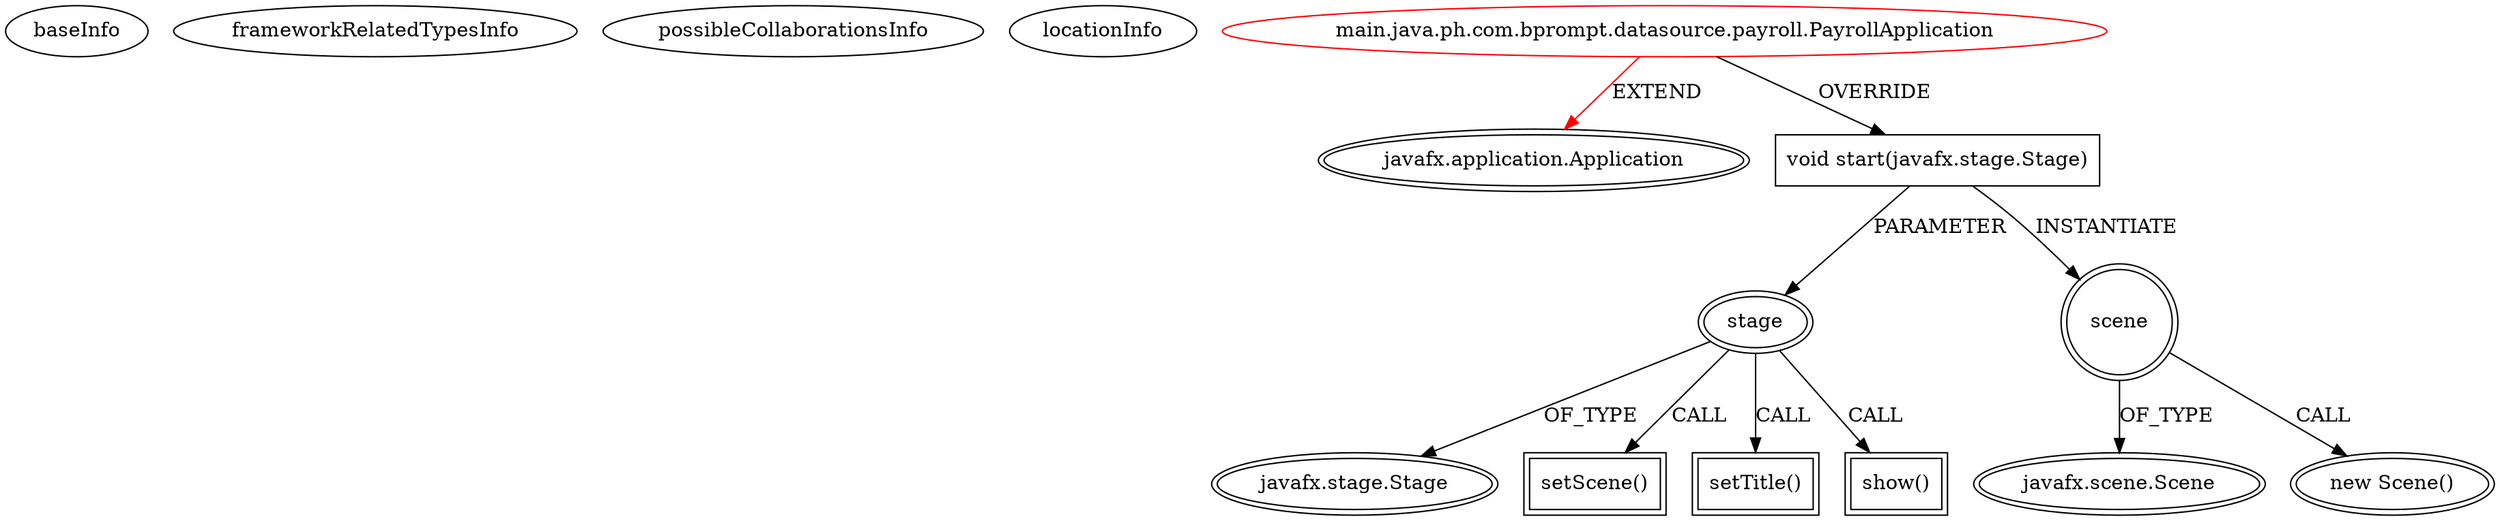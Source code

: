 digraph {
baseInfo[graphId=2603,category="extension_graph",isAnonymous=false,possibleRelation=false]
frameworkRelatedTypesInfo[0="javafx.application.Application"]
possibleCollaborationsInfo[]
locationInfo[projectName="ebautista-bprompt",filePath="/ebautista-bprompt/bprompt-master/src/main/java/ph/com/bprompt/datasource/payroll/PayrollApplication.java",contextSignature="PayrollApplication",graphId="2603"]
0[label="main.java.ph.com.bprompt.datasource.payroll.PayrollApplication",vertexType="ROOT_CLIENT_CLASS_DECLARATION",isFrameworkType=false,color=red]
1[label="javafx.application.Application",vertexType="FRAMEWORK_CLASS_TYPE",isFrameworkType=true,peripheries=2]
2[label="void start(javafx.stage.Stage)",vertexType="OVERRIDING_METHOD_DECLARATION",isFrameworkType=false,shape=box]
3[label="stage",vertexType="PARAMETER_DECLARATION",isFrameworkType=true,peripheries=2]
4[label="javafx.stage.Stage",vertexType="FRAMEWORK_CLASS_TYPE",isFrameworkType=true,peripheries=2]
6[label="scene",vertexType="VARIABLE_EXPRESION",isFrameworkType=true,peripheries=2,shape=circle]
7[label="javafx.scene.Scene",vertexType="FRAMEWORK_CLASS_TYPE",isFrameworkType=true,peripheries=2]
5[label="new Scene()",vertexType="CONSTRUCTOR_CALL",isFrameworkType=true,peripheries=2]
9[label="setScene()",vertexType="INSIDE_CALL",isFrameworkType=true,peripheries=2,shape=box]
11[label="setTitle()",vertexType="INSIDE_CALL",isFrameworkType=true,peripheries=2,shape=box]
13[label="show()",vertexType="INSIDE_CALL",isFrameworkType=true,peripheries=2,shape=box]
0->1[label="EXTEND",color=red]
0->2[label="OVERRIDE"]
3->4[label="OF_TYPE"]
2->3[label="PARAMETER"]
2->6[label="INSTANTIATE"]
6->7[label="OF_TYPE"]
6->5[label="CALL"]
3->9[label="CALL"]
3->11[label="CALL"]
3->13[label="CALL"]
}
